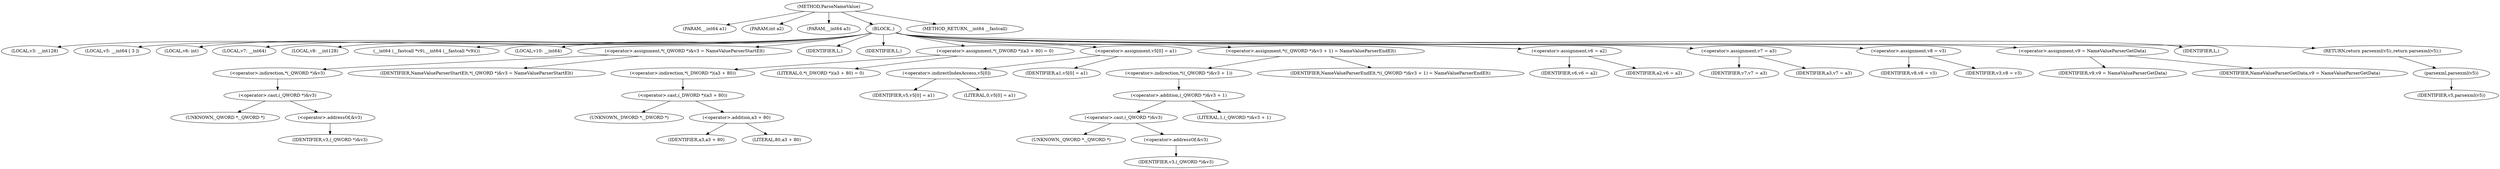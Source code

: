 digraph ParseNameValue {  
"1000108" [label = "(METHOD,ParseNameValue)" ]
"1000109" [label = "(PARAM,__int64 a1)" ]
"1000110" [label = "(PARAM,int a2)" ]
"1000111" [label = "(PARAM,__int64 a3)" ]
"1000112" [label = "(BLOCK,,)" ]
"1000113" [label = "(LOCAL,v3: __int128)" ]
"1000114" [label = "(LOCAL,v5: __int64 [ 3 ])" ]
"1000115" [label = "(LOCAL,v6: int)" ]
"1000116" [label = "(LOCAL,v7: __int64)" ]
"1000117" [label = "(LOCAL,v8: __int128)" ]
"1000118" [label = "(__int64 (__fastcall *v9),__int64 (__fastcall *v9)())" ]
"1000119" [label = "(LOCAL,v10: __int64)" ]
"1000120" [label = "(<operator>.assignment,*(_QWORD *)&v3 = NameValueParserStartElt)" ]
"1000121" [label = "(<operator>.indirection,*(_QWORD *)&v3)" ]
"1000122" [label = "(<operator>.cast,(_QWORD *)&v3)" ]
"1000123" [label = "(UNKNOWN,_QWORD *,_QWORD *)" ]
"1000124" [label = "(<operator>.addressOf,&v3)" ]
"1000125" [label = "(IDENTIFIER,v3,(_QWORD *)&v3)" ]
"1000126" [label = "(IDENTIFIER,NameValueParserStartElt,*(_QWORD *)&v3 = NameValueParserStartElt)" ]
"1000127" [label = "(IDENTIFIER,L,)" ]
"1000128" [label = "(IDENTIFIER,L,)" ]
"1000129" [label = "(<operator>.assignment,*(_DWORD *)(a3 + 80) = 0)" ]
"1000130" [label = "(<operator>.indirection,*(_DWORD *)(a3 + 80))" ]
"1000131" [label = "(<operator>.cast,(_DWORD *)(a3 + 80))" ]
"1000132" [label = "(UNKNOWN,_DWORD *,_DWORD *)" ]
"1000133" [label = "(<operator>.addition,a3 + 80)" ]
"1000134" [label = "(IDENTIFIER,a3,a3 + 80)" ]
"1000135" [label = "(LITERAL,80,a3 + 80)" ]
"1000136" [label = "(LITERAL,0,*(_DWORD *)(a3 + 80) = 0)" ]
"1000137" [label = "(<operator>.assignment,v5[0] = a1)" ]
"1000138" [label = "(<operator>.indirectIndexAccess,v5[0])" ]
"1000139" [label = "(IDENTIFIER,v5,v5[0] = a1)" ]
"1000140" [label = "(LITERAL,0,v5[0] = a1)" ]
"1000141" [label = "(IDENTIFIER,a1,v5[0] = a1)" ]
"1000142" [label = "(<operator>.assignment,*((_QWORD *)&v3 + 1) = NameValueParserEndElt)" ]
"1000143" [label = "(<operator>.indirection,*((_QWORD *)&v3 + 1))" ]
"1000144" [label = "(<operator>.addition,(_QWORD *)&v3 + 1)" ]
"1000145" [label = "(<operator>.cast,(_QWORD *)&v3)" ]
"1000146" [label = "(UNKNOWN,_QWORD *,_QWORD *)" ]
"1000147" [label = "(<operator>.addressOf,&v3)" ]
"1000148" [label = "(IDENTIFIER,v3,(_QWORD *)&v3)" ]
"1000149" [label = "(LITERAL,1,(_QWORD *)&v3 + 1)" ]
"1000150" [label = "(IDENTIFIER,NameValueParserEndElt,*((_QWORD *)&v3 + 1) = NameValueParserEndElt)" ]
"1000151" [label = "(<operator>.assignment,v6 = a2)" ]
"1000152" [label = "(IDENTIFIER,v6,v6 = a2)" ]
"1000153" [label = "(IDENTIFIER,a2,v6 = a2)" ]
"1000154" [label = "(<operator>.assignment,v7 = a3)" ]
"1000155" [label = "(IDENTIFIER,v7,v7 = a3)" ]
"1000156" [label = "(IDENTIFIER,a3,v7 = a3)" ]
"1000157" [label = "(<operator>.assignment,v8 = v3)" ]
"1000158" [label = "(IDENTIFIER,v8,v8 = v3)" ]
"1000159" [label = "(IDENTIFIER,v3,v8 = v3)" ]
"1000160" [label = "(<operator>.assignment,v9 = NameValueParserGetData)" ]
"1000161" [label = "(IDENTIFIER,v9,v9 = NameValueParserGetData)" ]
"1000162" [label = "(IDENTIFIER,NameValueParserGetData,v9 = NameValueParserGetData)" ]
"1000163" [label = "(IDENTIFIER,L,)" ]
"1000164" [label = "(RETURN,return parsexml(v5);,return parsexml(v5);)" ]
"1000165" [label = "(parsexml,parsexml(v5))" ]
"1000166" [label = "(IDENTIFIER,v5,parsexml(v5))" ]
"1000167" [label = "(METHOD_RETURN,__int64 __fastcall)" ]
  "1000108" -> "1000109" 
  "1000108" -> "1000110" 
  "1000108" -> "1000111" 
  "1000108" -> "1000112" 
  "1000108" -> "1000167" 
  "1000112" -> "1000113" 
  "1000112" -> "1000114" 
  "1000112" -> "1000115" 
  "1000112" -> "1000116" 
  "1000112" -> "1000117" 
  "1000112" -> "1000118" 
  "1000112" -> "1000119" 
  "1000112" -> "1000120" 
  "1000112" -> "1000127" 
  "1000112" -> "1000128" 
  "1000112" -> "1000129" 
  "1000112" -> "1000137" 
  "1000112" -> "1000142" 
  "1000112" -> "1000151" 
  "1000112" -> "1000154" 
  "1000112" -> "1000157" 
  "1000112" -> "1000160" 
  "1000112" -> "1000163" 
  "1000112" -> "1000164" 
  "1000120" -> "1000121" 
  "1000120" -> "1000126" 
  "1000121" -> "1000122" 
  "1000122" -> "1000123" 
  "1000122" -> "1000124" 
  "1000124" -> "1000125" 
  "1000129" -> "1000130" 
  "1000129" -> "1000136" 
  "1000130" -> "1000131" 
  "1000131" -> "1000132" 
  "1000131" -> "1000133" 
  "1000133" -> "1000134" 
  "1000133" -> "1000135" 
  "1000137" -> "1000138" 
  "1000137" -> "1000141" 
  "1000138" -> "1000139" 
  "1000138" -> "1000140" 
  "1000142" -> "1000143" 
  "1000142" -> "1000150" 
  "1000143" -> "1000144" 
  "1000144" -> "1000145" 
  "1000144" -> "1000149" 
  "1000145" -> "1000146" 
  "1000145" -> "1000147" 
  "1000147" -> "1000148" 
  "1000151" -> "1000152" 
  "1000151" -> "1000153" 
  "1000154" -> "1000155" 
  "1000154" -> "1000156" 
  "1000157" -> "1000158" 
  "1000157" -> "1000159" 
  "1000160" -> "1000161" 
  "1000160" -> "1000162" 
  "1000164" -> "1000165" 
  "1000165" -> "1000166" 
}
